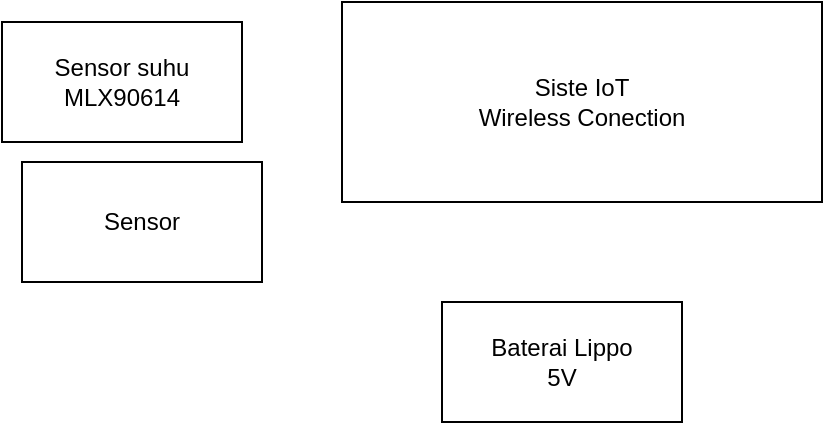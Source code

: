 <mxfile version="14.4.8" type="github">
  <diagram id="KQNDygcgDZLvnODnP6uo" name="Page-1">
    <mxGraphModel dx="834" dy="428" grid="1" gridSize="10" guides="1" tooltips="1" connect="1" arrows="1" fold="1" page="1" pageScale="1" pageWidth="1169" pageHeight="827" math="0" shadow="0">
      <root>
        <mxCell id="0" />
        <mxCell id="1" parent="0" />
        <mxCell id="GLq082n1MHP-56mILdO1-1" value="&lt;div&gt;Sensor suhu&lt;/div&gt;&lt;div&gt;MLX90614&lt;br&gt;&lt;/div&gt;" style="rounded=0;whiteSpace=wrap;html=1;" vertex="1" parent="1">
          <mxGeometry x="110" y="180" width="120" height="60" as="geometry" />
        </mxCell>
        <mxCell id="GLq082n1MHP-56mILdO1-2" value="&lt;div&gt;Siste IoT&lt;/div&gt;&lt;div&gt;Wireless Conection&lt;br&gt;&lt;/div&gt;" style="rounded=0;whiteSpace=wrap;html=1;" vertex="1" parent="1">
          <mxGeometry x="280" y="170" width="240" height="100" as="geometry" />
        </mxCell>
        <mxCell id="GLq082n1MHP-56mILdO1-3" value="Sensor " style="rounded=0;whiteSpace=wrap;html=1;" vertex="1" parent="1">
          <mxGeometry x="120" y="250" width="120" height="60" as="geometry" />
        </mxCell>
        <mxCell id="GLq082n1MHP-56mILdO1-4" value="&lt;div&gt;Baterai Lippo&lt;br&gt;&lt;/div&gt;&lt;div&gt;5V&lt;br&gt;&lt;/div&gt;" style="rounded=0;whiteSpace=wrap;html=1;" vertex="1" parent="1">
          <mxGeometry x="330" y="320" width="120" height="60" as="geometry" />
        </mxCell>
      </root>
    </mxGraphModel>
  </diagram>
</mxfile>
